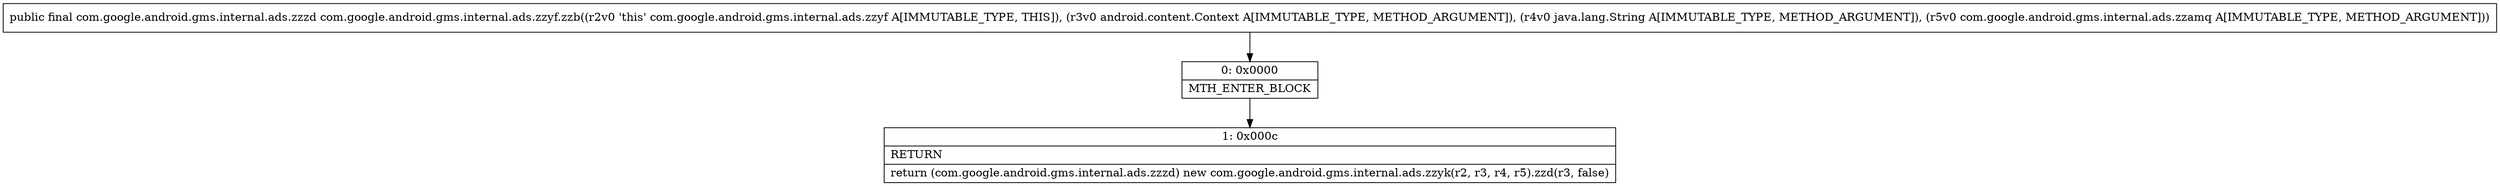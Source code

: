 digraph "CFG forcom.google.android.gms.internal.ads.zzyf.zzb(Landroid\/content\/Context;Ljava\/lang\/String;Lcom\/google\/android\/gms\/internal\/ads\/zzamq;)Lcom\/google\/android\/gms\/internal\/ads\/zzzd;" {
Node_0 [shape=record,label="{0\:\ 0x0000|MTH_ENTER_BLOCK\l}"];
Node_1 [shape=record,label="{1\:\ 0x000c|RETURN\l|return (com.google.android.gms.internal.ads.zzzd) new com.google.android.gms.internal.ads.zzyk(r2, r3, r4, r5).zzd(r3, false)\l}"];
MethodNode[shape=record,label="{public final com.google.android.gms.internal.ads.zzzd com.google.android.gms.internal.ads.zzyf.zzb((r2v0 'this' com.google.android.gms.internal.ads.zzyf A[IMMUTABLE_TYPE, THIS]), (r3v0 android.content.Context A[IMMUTABLE_TYPE, METHOD_ARGUMENT]), (r4v0 java.lang.String A[IMMUTABLE_TYPE, METHOD_ARGUMENT]), (r5v0 com.google.android.gms.internal.ads.zzamq A[IMMUTABLE_TYPE, METHOD_ARGUMENT])) }"];
MethodNode -> Node_0;
Node_0 -> Node_1;
}

